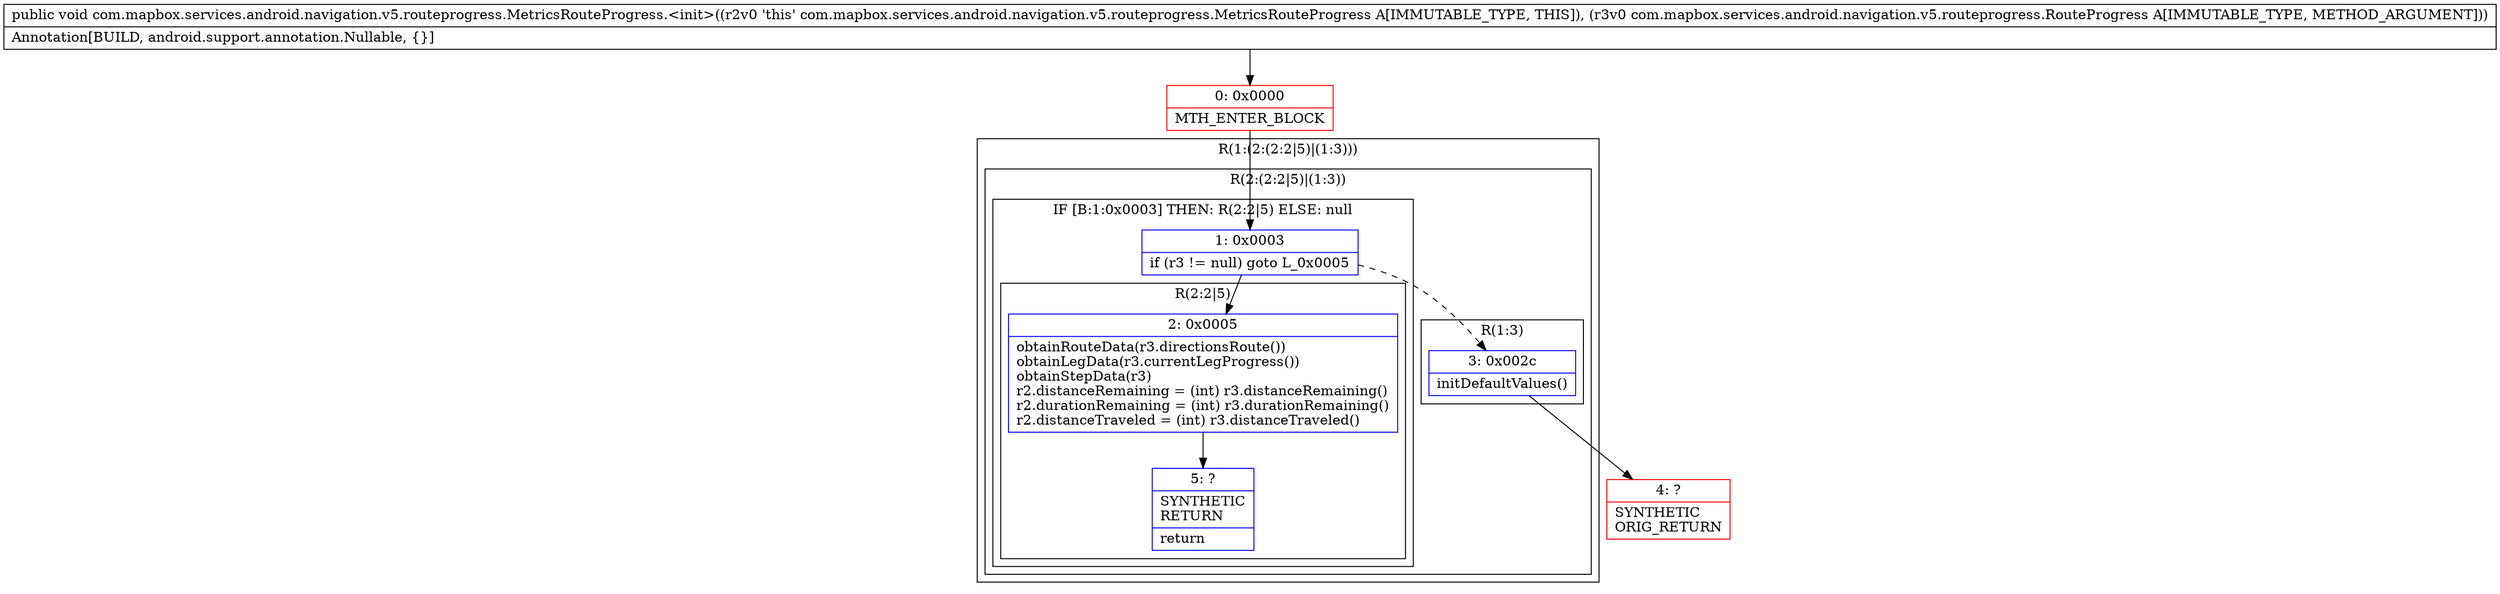 digraph "CFG forcom.mapbox.services.android.navigation.v5.routeprogress.MetricsRouteProgress.\<init\>(Lcom\/mapbox\/services\/android\/navigation\/v5\/routeprogress\/RouteProgress;)V" {
subgraph cluster_Region_1650110710 {
label = "R(1:(2:(2:2|5)|(1:3)))";
node [shape=record,color=blue];
subgraph cluster_Region_1367847415 {
label = "R(2:(2:2|5)|(1:3))";
node [shape=record,color=blue];
subgraph cluster_IfRegion_6114966 {
label = "IF [B:1:0x0003] THEN: R(2:2|5) ELSE: null";
node [shape=record,color=blue];
Node_1 [shape=record,label="{1\:\ 0x0003|if (r3 != null) goto L_0x0005\l}"];
subgraph cluster_Region_1754700928 {
label = "R(2:2|5)";
node [shape=record,color=blue];
Node_2 [shape=record,label="{2\:\ 0x0005|obtainRouteData(r3.directionsRoute())\lobtainLegData(r3.currentLegProgress())\lobtainStepData(r3)\lr2.distanceRemaining = (int) r3.distanceRemaining()\lr2.durationRemaining = (int) r3.durationRemaining()\lr2.distanceTraveled = (int) r3.distanceTraveled()\l}"];
Node_5 [shape=record,label="{5\:\ ?|SYNTHETIC\lRETURN\l|return\l}"];
}
}
subgraph cluster_Region_1610370148 {
label = "R(1:3)";
node [shape=record,color=blue];
Node_3 [shape=record,label="{3\:\ 0x002c|initDefaultValues()\l}"];
}
}
}
Node_0 [shape=record,color=red,label="{0\:\ 0x0000|MTH_ENTER_BLOCK\l}"];
Node_4 [shape=record,color=red,label="{4\:\ ?|SYNTHETIC\lORIG_RETURN\l}"];
MethodNode[shape=record,label="{public void com.mapbox.services.android.navigation.v5.routeprogress.MetricsRouteProgress.\<init\>((r2v0 'this' com.mapbox.services.android.navigation.v5.routeprogress.MetricsRouteProgress A[IMMUTABLE_TYPE, THIS]), (r3v0 com.mapbox.services.android.navigation.v5.routeprogress.RouteProgress A[IMMUTABLE_TYPE, METHOD_ARGUMENT]))  | Annotation[BUILD, android.support.annotation.Nullable, \{\}]\l}"];
MethodNode -> Node_0;
Node_1 -> Node_2;
Node_1 -> Node_3[style=dashed];
Node_2 -> Node_5;
Node_3 -> Node_4;
Node_0 -> Node_1;
}

